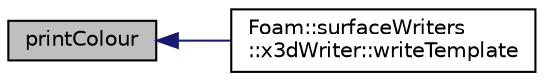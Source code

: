digraph "printColour"
{
  bgcolor="transparent";
  edge [fontname="Helvetica",fontsize="10",labelfontname="Helvetica",labelfontsize="10"];
  node [fontname="Helvetica",fontsize="10",shape=record];
  rankdir="LR";
  Node1 [label="printColour",height=0.2,width=0.4,color="black", fillcolor="grey75", style="filled" fontcolor="black"];
  Node1 -> Node2 [dir="back",color="midnightblue",fontsize="10",style="solid",fontname="Helvetica"];
  Node2 [label="Foam::surfaceWriters\l::x3dWriter::writeTemplate",height=0.2,width=0.4,color="black",URL="$classFoam_1_1surfaceWriters_1_1x3dWriter.html#a817eda2af780a14495d0652de348dfda"];
}

